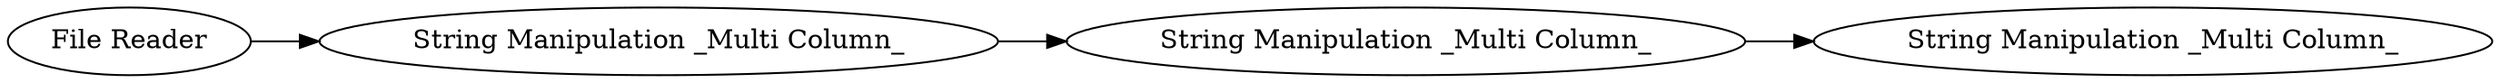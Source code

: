 digraph {
	3 -> 1
	1 -> 4
	4 -> 5
	1 [label="String Manipulation _Multi Column_"]
	4 [label="String Manipulation _Multi Column_"]
	3 [label="File Reader"]
	5 [label="String Manipulation _Multi Column_"]
	rankdir=LR
}
